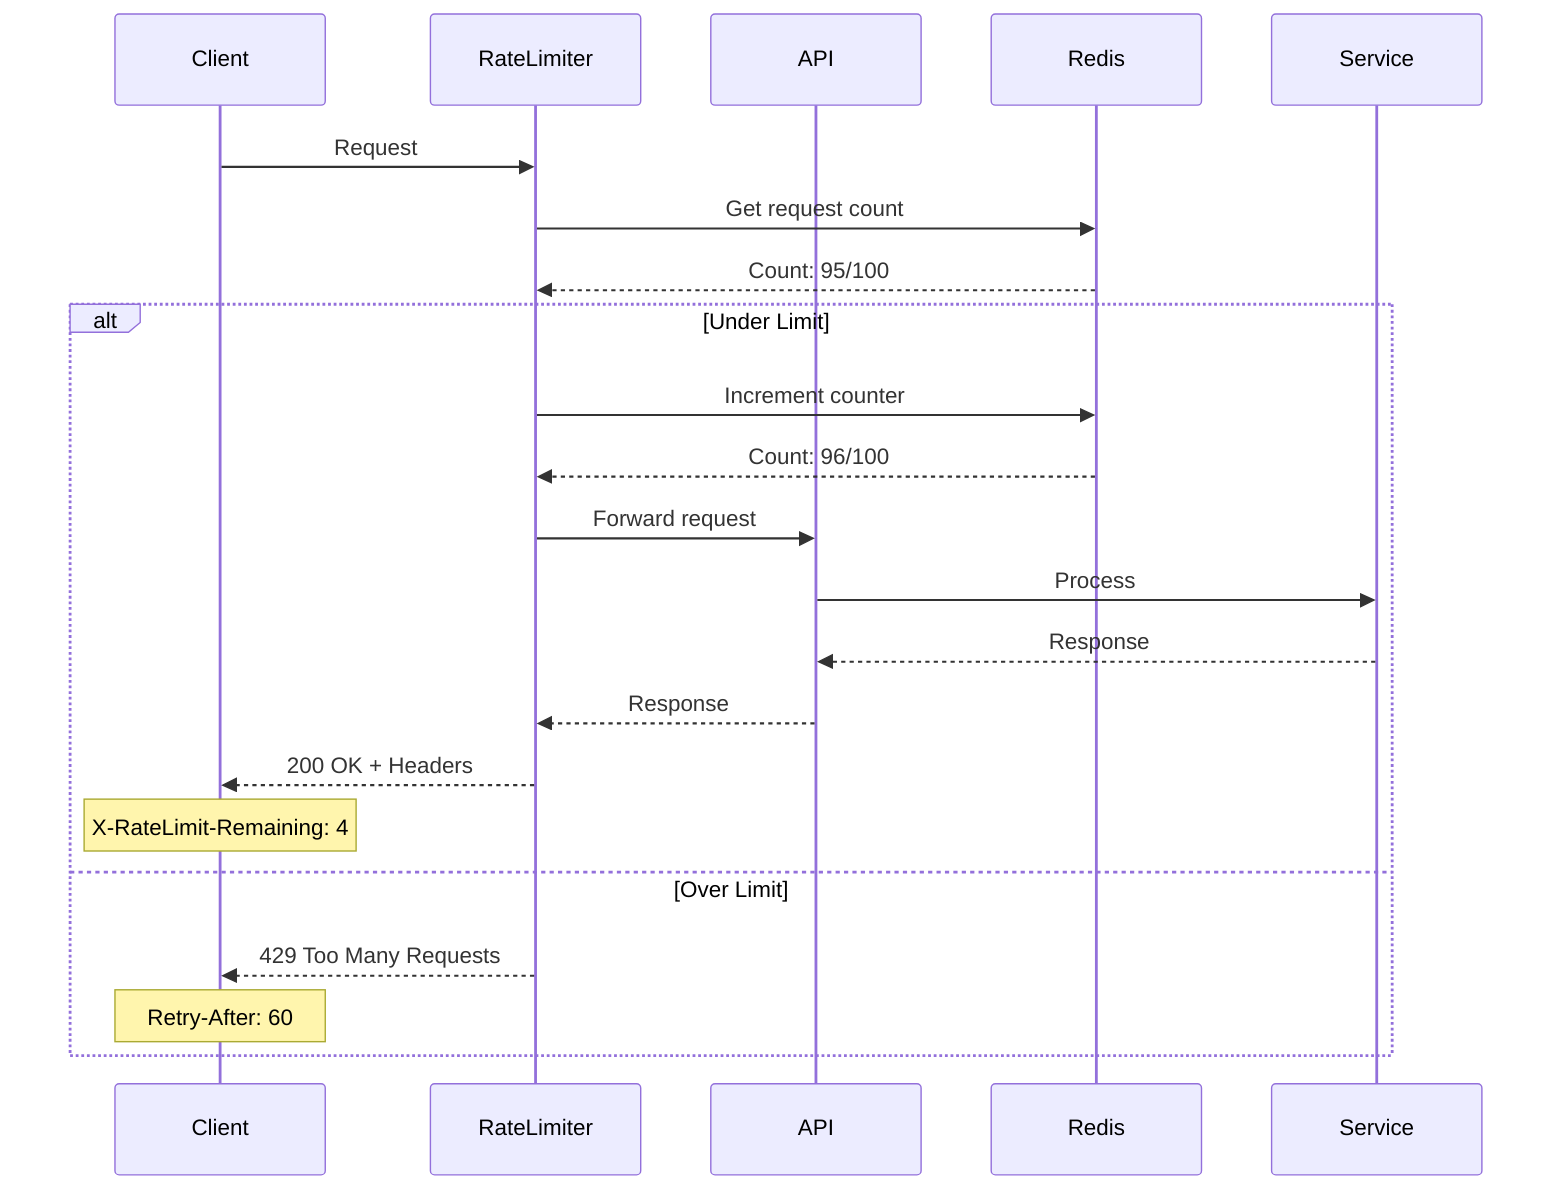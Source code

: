 sequenceDiagram
    participant Client
    participant RateLimiter
    participant API
    participant Redis
    participant Service
    
    Client->>RateLimiter: Request
    RateLimiter->>Redis: Get request count
    Redis-->>RateLimiter: Count: 95/100
    alt Under Limit
        RateLimiter->>Redis: Increment counter
        Redis-->>RateLimiter: Count: 96/100
        RateLimiter->>API: Forward request
        API->>Service: Process
        Service-->>API: Response
        API-->>RateLimiter: Response
        RateLimiter-->>Client: 200 OK + Headers
        Note over Client: X-RateLimit-Remaining: 4
    else Over Limit
        RateLimiter-->>Client: 429 Too Many Requests
        Note over Client: Retry-After: 60
    end